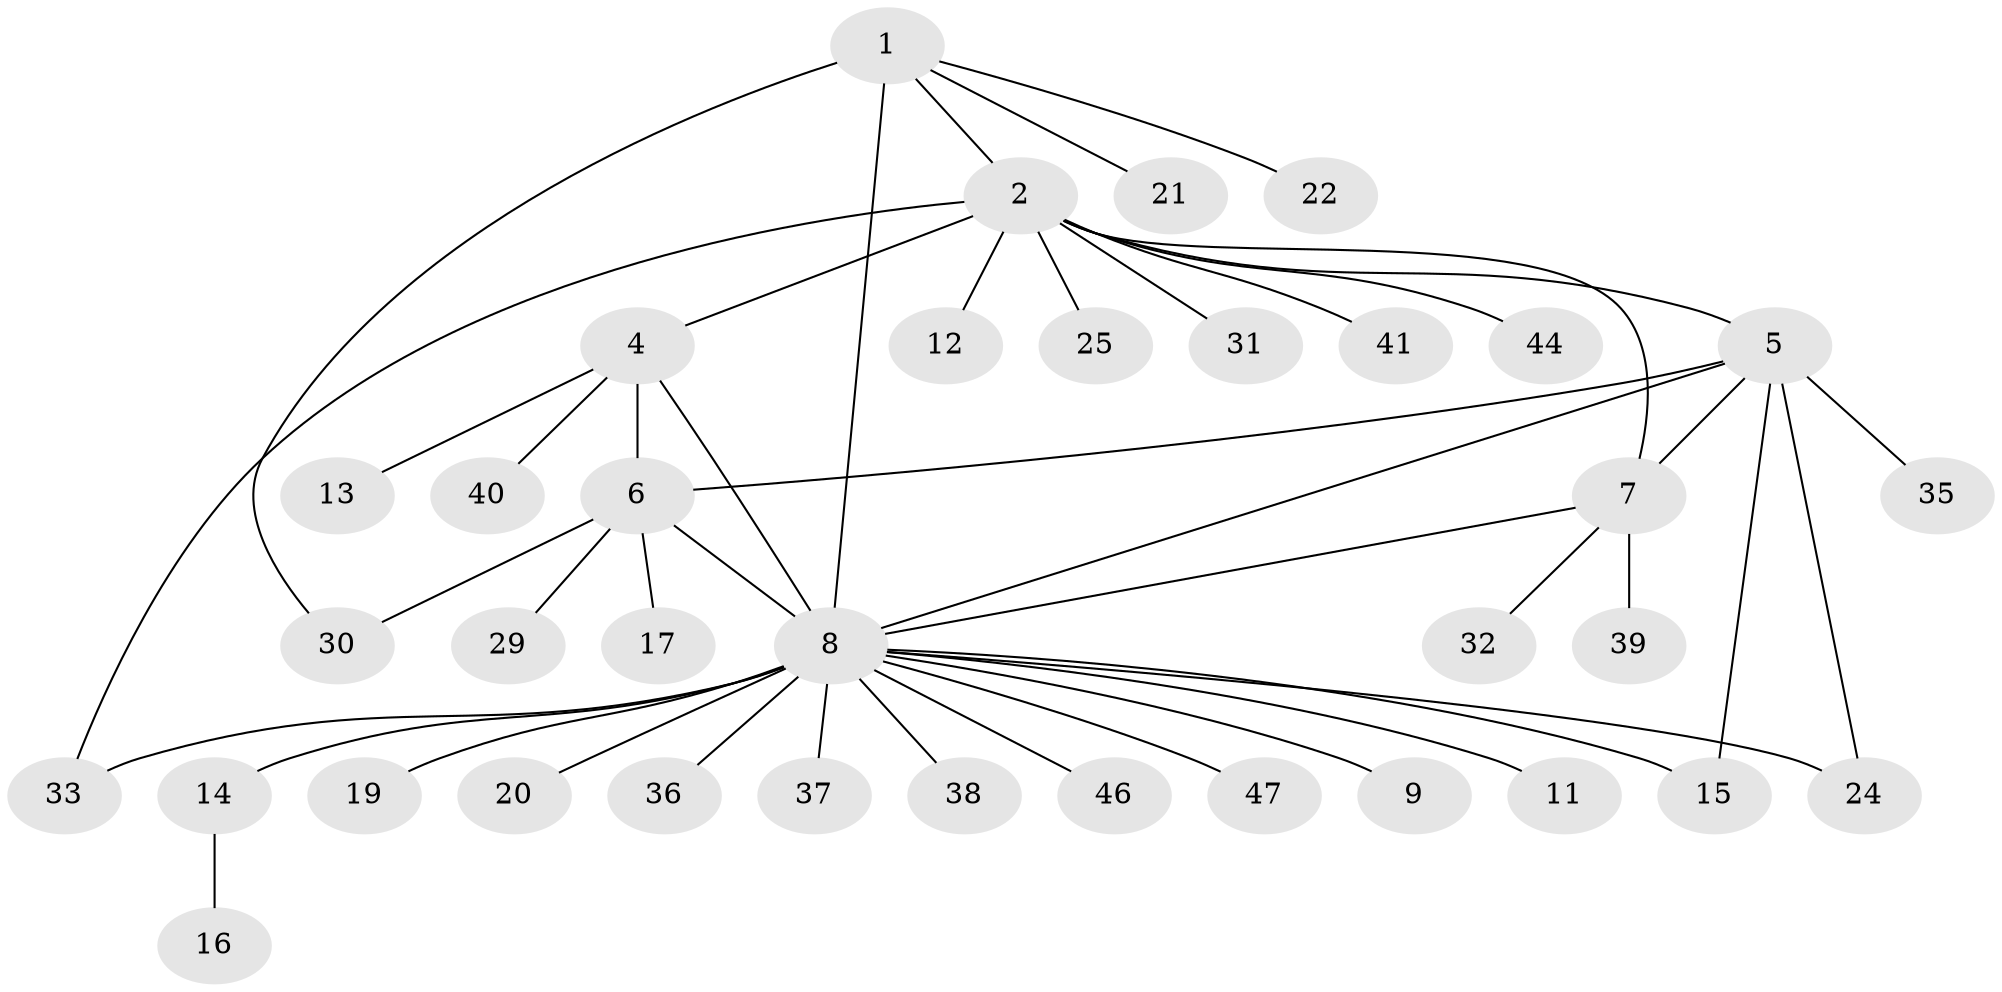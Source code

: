 // original degree distribution, {7: 0.02127659574468085, 6: 0.1276595744680851, 10: 0.02127659574468085, 1: 0.6170212765957447, 11: 0.02127659574468085, 3: 0.06382978723404255, 2: 0.1276595744680851}
// Generated by graph-tools (version 1.1) at 2025/42/03/06/25 10:42:13]
// undirected, 36 vertices, 45 edges
graph export_dot {
graph [start="1"]
  node [color=gray90,style=filled];
  1 [super="+28"];
  2 [super="+3"];
  4 [super="+45"];
  5 [super="+23"];
  6 [super="+18"];
  7 [super="+42"];
  8 [super="+10"];
  9;
  11;
  12;
  13;
  14 [super="+27"];
  15 [super="+34"];
  16;
  17;
  19;
  20;
  21;
  22;
  24;
  25 [super="+26"];
  29;
  30;
  31;
  32;
  33;
  35 [super="+43"];
  36;
  37;
  38;
  39;
  40;
  41;
  44;
  46;
  47;
  1 -- 2;
  1 -- 8 [weight=2];
  1 -- 21;
  1 -- 22;
  1 -- 30;
  2 -- 5;
  2 -- 25;
  2 -- 33;
  2 -- 41;
  2 -- 4;
  2 -- 7;
  2 -- 12;
  2 -- 44;
  2 -- 31;
  4 -- 6;
  4 -- 13;
  4 -- 40;
  4 -- 8;
  5 -- 6;
  5 -- 7;
  5 -- 15;
  5 -- 8;
  5 -- 24;
  5 -- 35;
  6 -- 17;
  6 -- 29;
  6 -- 30;
  6 -- 8;
  7 -- 8;
  7 -- 32;
  7 -- 39;
  8 -- 11;
  8 -- 20;
  8 -- 33;
  8 -- 36;
  8 -- 38;
  8 -- 46;
  8 -- 47;
  8 -- 37;
  8 -- 9;
  8 -- 14;
  8 -- 15;
  8 -- 19;
  8 -- 24;
  14 -- 16;
}
